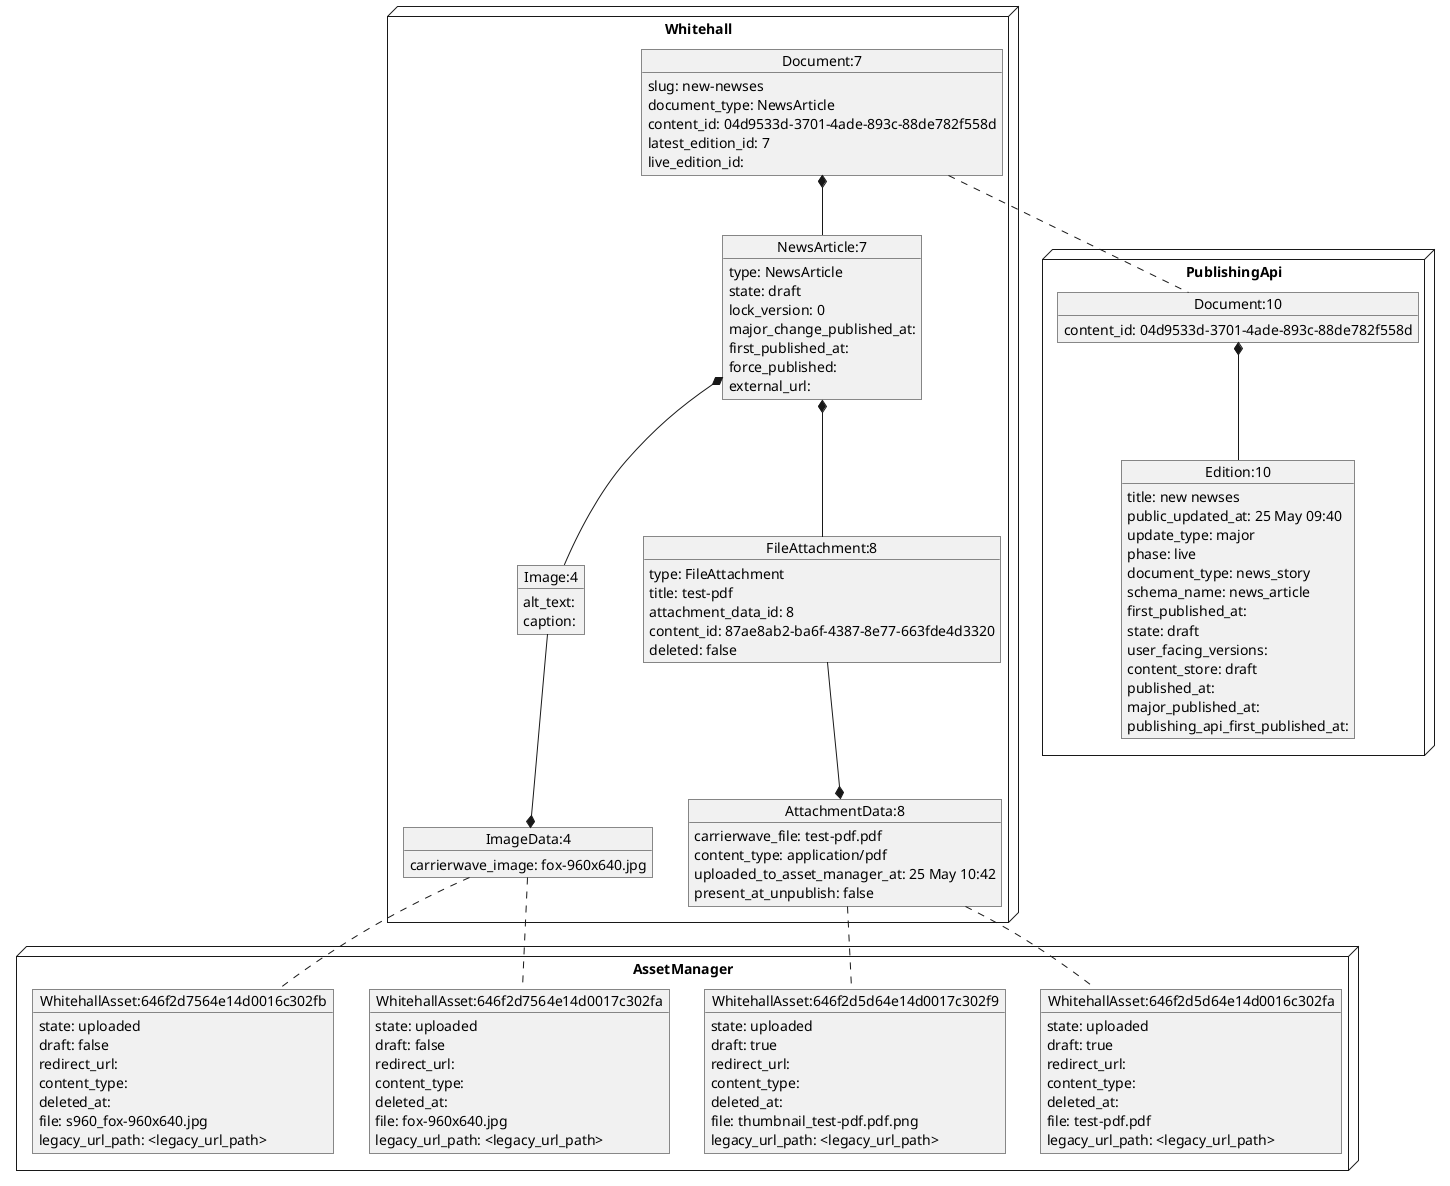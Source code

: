 @startuml
node Whitehall {
object "Document:7" as Document_7 {
  slug: new-newses
  document_type: NewsArticle
  content_id: 04d9533d-3701-4ade-893c-88de782f558d
  latest_edition_id: 7
  live_edition_id:
}
together {
object "NewsArticle:7" as NewsArticle_7 {
  type: NewsArticle
  state: draft
  lock_version: 0
  major_change_published_at:
  first_published_at:
  force_published:
  external_url:
}
Document_7 *-- NewsArticle_7
object "FileAttachment:8" as FileAttachment_8 {
  type: FileAttachment
  title: test-pdf
  attachment_data_id: 8
  content_id: 87ae8ab2-ba6f-4387-8e77-663fde4d3320
  deleted: false
}
NewsArticle_7 *-- FileAttachment_8
object "Image:4" as Image_4 {
  alt_text:
  caption:
}
NewsArticle_7 *-- Image_4
}
object "AttachmentData:8" as AttachmentData_8 {
  carrierwave_file: test-pdf.pdf
  content_type: application/pdf
  uploaded_to_asset_manager_at: 25 May 10:42
  present_at_unpublish: false
}
AttachmentData_8 *-u- FileAttachment_8
object "ImageData:4" as ImageData_4 {
  carrierwave_image: fox-960x640.jpg
}
ImageData_4 *-u- Image_4
}


node PublishingApi {
object "Document:10" as pubapi_Document_10 {
  content_id: 04d9533d-3701-4ade-893c-88de782f558d
}
object "Edition:10" as pubapi_Edition_10 {
  title: new newses
  public_updated_at: 25 May 09:40
  update_type: major
  phase: live
  document_type: news_story
  schema_name: news_article
  first_published_at:
  state: draft
  user_facing_versions:
  content_store: draft
  published_at:
  major_published_at:
  publishing_api_first_published_at:
}
pubapi_Document_10 *-- pubapi_Edition_10
}

node AssetManager {
object "WhitehallAsset:646f2d5d64e14d0016c302fa" as am_WhitehallAsset_646f2d5d64e14d0016c302fa {
  state: uploaded
  draft: true
  redirect_url:
  content_type:
  deleted_at:
  file: test-pdf.pdf
  legacy_url_path: <legacy_url_path>
}
object "WhitehallAsset:646f2d5d64e14d0017c302f9" as am_WhitehallAsset_646f2d5d64e14d0017c302f9 {
  state: uploaded
  draft: true
  redirect_url:
  content_type:
  deleted_at:
  file: thumbnail_test-pdf.pdf.png
  legacy_url_path: <legacy_url_path>
}

object "WhitehallAsset:646f2d7564e14d0017c302fa" as am_WhitehallAsset_646f2d7564e14d0017c302fa {
  state: uploaded
  draft: false
  redirect_url:
  content_type:
  deleted_at:
  file: fox-960x640.jpg
  legacy_url_path: <legacy_url_path>
}
object "WhitehallAsset:646f2d7564e14d0016c302fb" as am_WhitehallAsset_646f2d7564e14d0016c302fb {
  state: uploaded
  draft: false
  redirect_url:
  content_type:
  deleted_at:
  file: s960_fox-960x640.jpg
  legacy_url_path: <legacy_url_path>
}
}


Document_7 .. pubapi_Document_10
ImageData_4 .. am_WhitehallAsset_646f2d7564e14d0017c302fa
ImageData_4 .. am_WhitehallAsset_646f2d7564e14d0016c302fb
AttachmentData_8 .. am_WhitehallAsset_646f2d5d64e14d0016c302fa
AttachmentData_8 .. am_WhitehallAsset_646f2d5d64e14d0017c302f9
@enduml